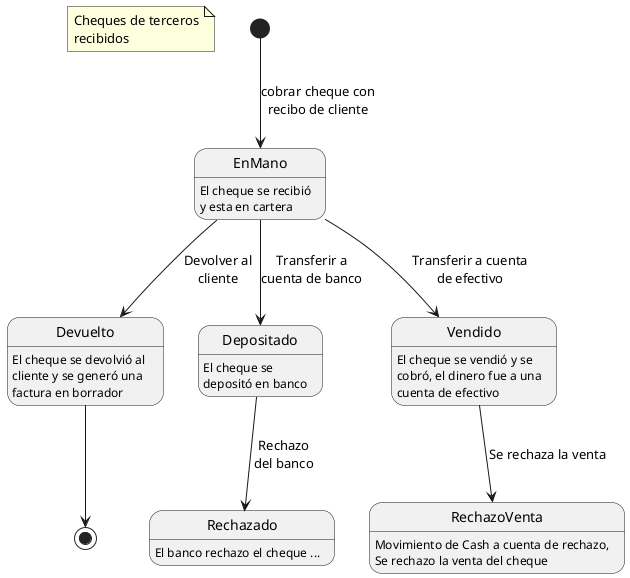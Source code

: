 @startuml

' Cheques de terceros, en desarrollo...

note "Cheques de terceros\nrecibidos" as N1

Devuelto : El cheque se devolvió al \ncliente y se generó una\nfactura en borrador
EnMano: El cheque se recibió\ny esta en cartera
Depositado: El cheque se\ndepositó en banco
Rechazado: El banco rechazo el cheque ...
Vendido: El cheque se vendió y se\ncobró, el dinero fue a una\ncuenta de efectivo
RechazoVenta: Movimiento de Cash a cuenta de rechazo,\nSe rechazo la venta del cheque

[*] --> EnMano : cobrar cheque con\nrecibo de cliente
EnMano --> Depositado : Transferir a\ncuenta de banco
EnMano --> Vendido: Transferir a cuenta\nde efectivo
EnMano --> Devuelto: Devolver al\ncliente
Depositado --> Rechazado : Rechazo\ndel banco
Devuelto --> [*]
Vendido --> RechazoVenta : Se rechaza la venta


@enduml

